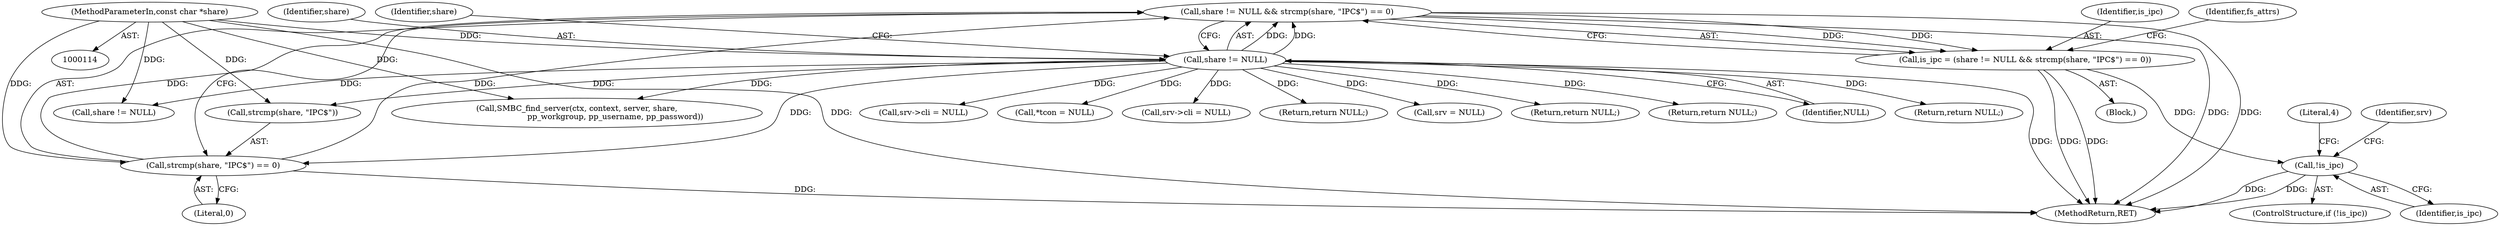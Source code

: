 digraph "0_samba_1ba49b8f389eda3414b14410c7fbcb4041ca06b1@API" {
"1000145" [label="(Call,share != NULL && strcmp(share, \"IPC$\") == 0)"];
"1000146" [label="(Call,share != NULL)"];
"1000120" [label="(MethodParameterIn,const char *share)"];
"1000149" [label="(Call,strcmp(share, \"IPC$\") == 0)"];
"1000143" [label="(Call,is_ipc = (share != NULL && strcmp(share, \"IPC$\") == 0))"];
"1000356" [label="(Call,!is_ipc)"];
"1000150" [label="(Call,strcmp(share, \"IPC$\"))"];
"1000120" [label="(MethodParameterIn,const char *share)"];
"1000261" [label="(Call,srv->cli = NULL)"];
"1000149" [label="(Call,strcmp(share, \"IPC$\") == 0)"];
"1000151" [label="(Identifier,share)"];
"1000147" [label="(Identifier,share)"];
"1000146" [label="(Call,share != NULL)"];
"1000167" [label="(Call,*tcon = NULL)"];
"1000153" [label="(Literal,0)"];
"1000303" [label="(Call,srv->cli = NULL)"];
"1000156" [label="(Identifier,fs_attrs)"];
"1000269" [label="(Return,return NULL;)"];
"1000355" [label="(ControlStructure,if (!is_ipc))"];
"1000311" [label="(Call,srv = NULL)"];
"1000194" [label="(Call,SMBC_find_server(ctx, context, server, share,\n                               pp_workgroup, pp_username, pp_password))"];
"1000356" [label="(Call,!is_ipc)"];
"1000125" [label="(Block,)"];
"1000190" [label="(Return,return NULL;)"];
"1000143" [label="(Call,is_ipc = (share != NULL && strcmp(share, \"IPC$\") == 0))"];
"1000360" [label="(Literal,4)"];
"1000496" [label="(MethodReturn,RET)"];
"1000378" [label="(Identifier,srv)"];
"1000416" [label="(Return,return NULL;)"];
"1000148" [label="(Identifier,NULL)"];
"1000357" [label="(Identifier,is_ipc)"];
"1000434" [label="(Return,return NULL;)"];
"1000145" [label="(Call,share != NULL && strcmp(share, \"IPC$\") == 0)"];
"1000206" [label="(Call,share != NULL)"];
"1000144" [label="(Identifier,is_ipc)"];
"1000145" -> "1000143"  [label="AST: "];
"1000145" -> "1000146"  [label="CFG: "];
"1000145" -> "1000149"  [label="CFG: "];
"1000146" -> "1000145"  [label="AST: "];
"1000149" -> "1000145"  [label="AST: "];
"1000143" -> "1000145"  [label="CFG: "];
"1000145" -> "1000496"  [label="DDG: "];
"1000145" -> "1000496"  [label="DDG: "];
"1000145" -> "1000143"  [label="DDG: "];
"1000145" -> "1000143"  [label="DDG: "];
"1000146" -> "1000145"  [label="DDG: "];
"1000146" -> "1000145"  [label="DDG: "];
"1000149" -> "1000145"  [label="DDG: "];
"1000149" -> "1000145"  [label="DDG: "];
"1000146" -> "1000148"  [label="CFG: "];
"1000147" -> "1000146"  [label="AST: "];
"1000148" -> "1000146"  [label="AST: "];
"1000151" -> "1000146"  [label="CFG: "];
"1000146" -> "1000496"  [label="DDG: "];
"1000120" -> "1000146"  [label="DDG: "];
"1000146" -> "1000149"  [label="DDG: "];
"1000146" -> "1000150"  [label="DDG: "];
"1000146" -> "1000167"  [label="DDG: "];
"1000146" -> "1000190"  [label="DDG: "];
"1000146" -> "1000194"  [label="DDG: "];
"1000146" -> "1000206"  [label="DDG: "];
"1000146" -> "1000261"  [label="DDG: "];
"1000146" -> "1000269"  [label="DDG: "];
"1000146" -> "1000303"  [label="DDG: "];
"1000146" -> "1000311"  [label="DDG: "];
"1000146" -> "1000416"  [label="DDG: "];
"1000146" -> "1000434"  [label="DDG: "];
"1000120" -> "1000114"  [label="AST: "];
"1000120" -> "1000496"  [label="DDG: "];
"1000120" -> "1000149"  [label="DDG: "];
"1000120" -> "1000150"  [label="DDG: "];
"1000120" -> "1000194"  [label="DDG: "];
"1000120" -> "1000206"  [label="DDG: "];
"1000149" -> "1000153"  [label="CFG: "];
"1000150" -> "1000149"  [label="AST: "];
"1000153" -> "1000149"  [label="AST: "];
"1000149" -> "1000496"  [label="DDG: "];
"1000143" -> "1000125"  [label="AST: "];
"1000144" -> "1000143"  [label="AST: "];
"1000156" -> "1000143"  [label="CFG: "];
"1000143" -> "1000496"  [label="DDG: "];
"1000143" -> "1000496"  [label="DDG: "];
"1000143" -> "1000356"  [label="DDG: "];
"1000356" -> "1000355"  [label="AST: "];
"1000356" -> "1000357"  [label="CFG: "];
"1000357" -> "1000356"  [label="AST: "];
"1000360" -> "1000356"  [label="CFG: "];
"1000378" -> "1000356"  [label="CFG: "];
"1000356" -> "1000496"  [label="DDG: "];
"1000356" -> "1000496"  [label="DDG: "];
}

